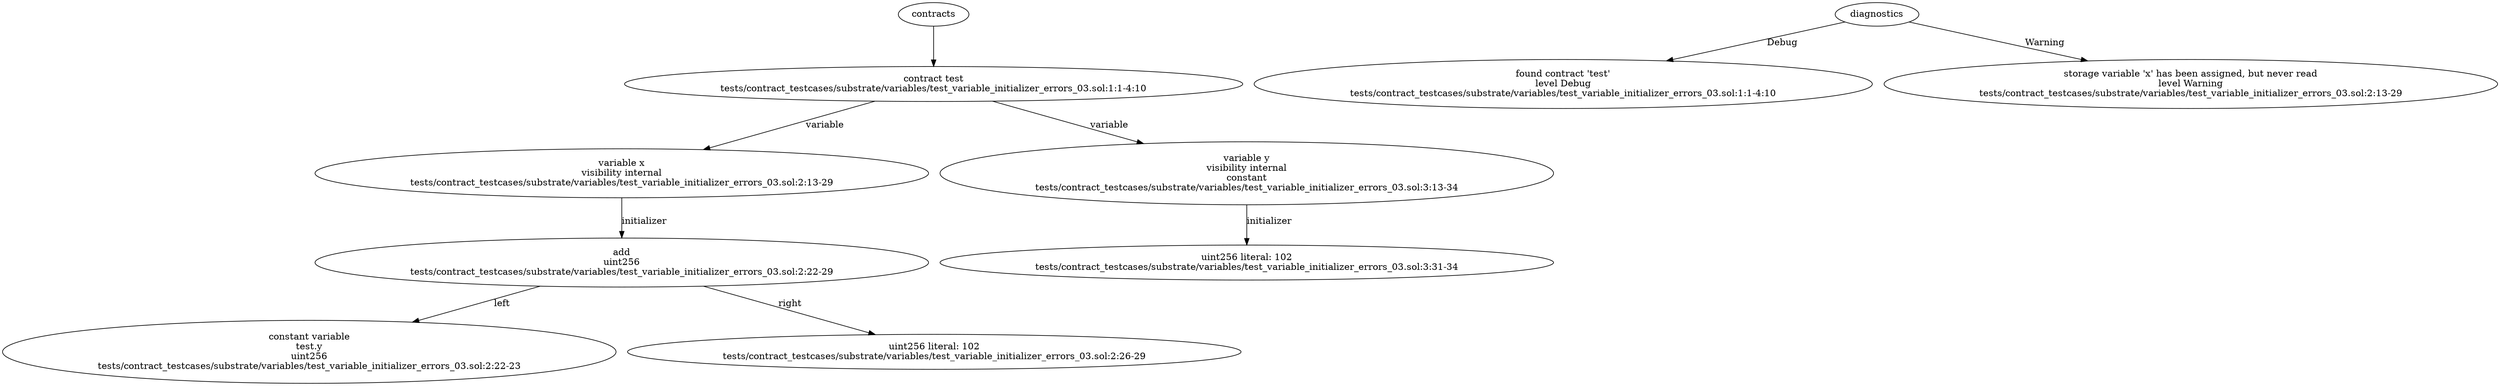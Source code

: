 strict digraph "tests/contract_testcases/substrate/variables/test_variable_initializer_errors_03.sol" {
	contract [label="contract test\ntests/contract_testcases/substrate/variables/test_variable_initializer_errors_03.sol:1:1-4:10"]
	var [label="variable x\nvisibility internal\ntests/contract_testcases/substrate/variables/test_variable_initializer_errors_03.sol:2:13-29"]
	add [label="add\nuint256\ntests/contract_testcases/substrate/variables/test_variable_initializer_errors_03.sol:2:22-29"]
	constant [label="constant variable\ntest.y\nuint256\ntests/contract_testcases/substrate/variables/test_variable_initializer_errors_03.sol:2:22-23"]
	number_literal [label="uint256 literal: 102\ntests/contract_testcases/substrate/variables/test_variable_initializer_errors_03.sol:2:26-29"]
	var_7 [label="variable y\nvisibility internal\nconstant\ntests/contract_testcases/substrate/variables/test_variable_initializer_errors_03.sol:3:13-34"]
	number_literal_8 [label="uint256 literal: 102\ntests/contract_testcases/substrate/variables/test_variable_initializer_errors_03.sol:3:31-34"]
	diagnostic [label="found contract 'test'\nlevel Debug\ntests/contract_testcases/substrate/variables/test_variable_initializer_errors_03.sol:1:1-4:10"]
	diagnostic_11 [label="storage variable 'x' has been assigned, but never read\nlevel Warning\ntests/contract_testcases/substrate/variables/test_variable_initializer_errors_03.sol:2:13-29"]
	contracts -> contract
	contract -> var [label="variable"]
	var -> add [label="initializer"]
	add -> constant [label="left"]
	add -> number_literal [label="right"]
	contract -> var_7 [label="variable"]
	var_7 -> number_literal_8 [label="initializer"]
	diagnostics -> diagnostic [label="Debug"]
	diagnostics -> diagnostic_11 [label="Warning"]
}

